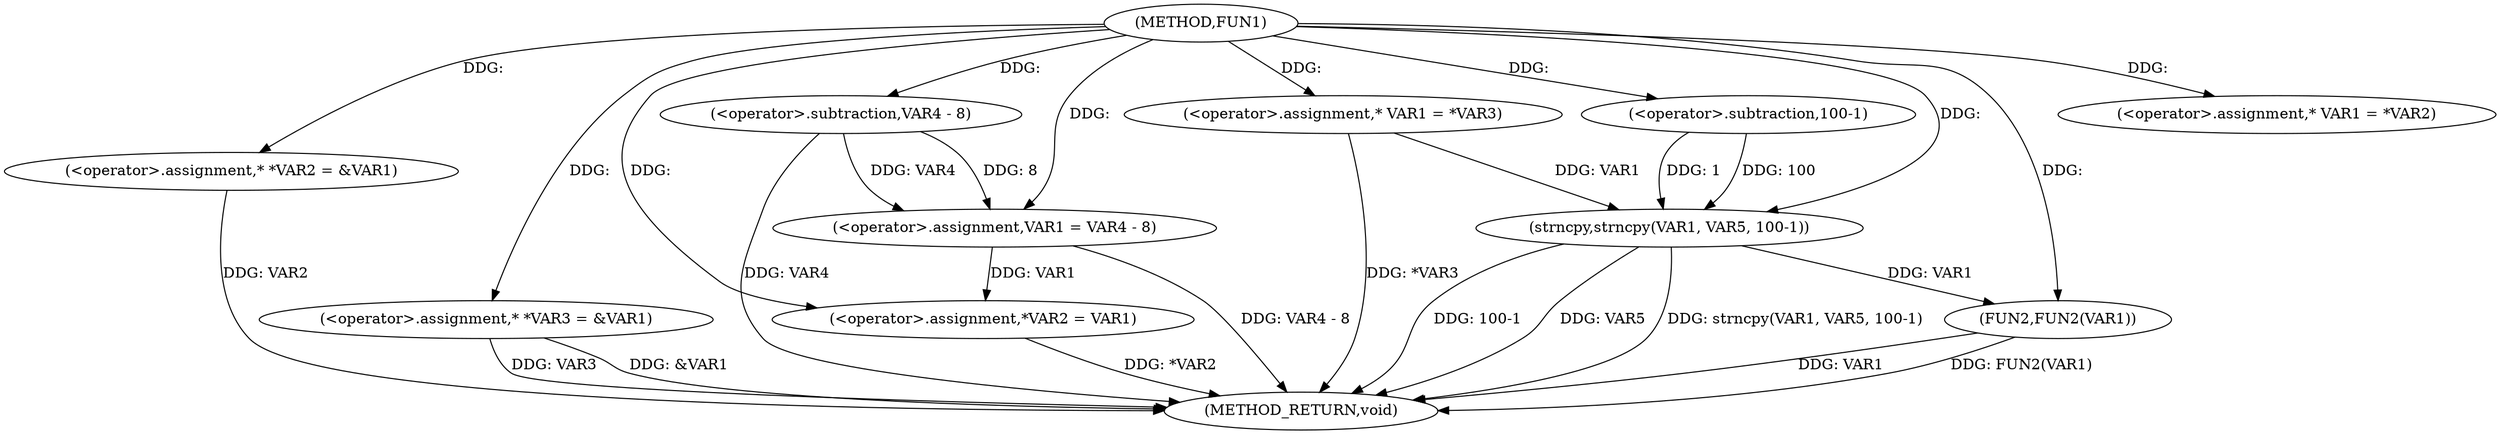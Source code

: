 digraph FUN1 {  
"1000100" [label = "(METHOD,FUN1)" ]
"1000145" [label = "(METHOD_RETURN,void)" ]
"1000104" [label = "(<operator>.assignment,* *VAR2 = &VAR1)" ]
"1000109" [label = "(<operator>.assignment,* *VAR3 = &VAR1)" ]
"1000116" [label = "(<operator>.assignment,* VAR1 = *VAR2)" ]
"1000120" [label = "(<operator>.assignment,VAR1 = VAR4 - 8)" ]
"1000122" [label = "(<operator>.subtraction,VAR4 - 8)" ]
"1000125" [label = "(<operator>.assignment,*VAR2 = VAR1)" ]
"1000131" [label = "(<operator>.assignment,* VAR1 = *VAR3)" ]
"1000137" [label = "(strncpy,strncpy(VAR1, VAR5, 100-1))" ]
"1000140" [label = "(<operator>.subtraction,100-1)" ]
"1000143" [label = "(FUN2,FUN2(VAR1))" ]
  "1000125" -> "1000145"  [ label = "DDG: *VAR2"] 
  "1000104" -> "1000145"  [ label = "DDG: VAR2"] 
  "1000137" -> "1000145"  [ label = "DDG: 100-1"] 
  "1000143" -> "1000145"  [ label = "DDG: VAR1"] 
  "1000131" -> "1000145"  [ label = "DDG: *VAR3"] 
  "1000122" -> "1000145"  [ label = "DDG: VAR4"] 
  "1000137" -> "1000145"  [ label = "DDG: VAR5"] 
  "1000109" -> "1000145"  [ label = "DDG: VAR3"] 
  "1000143" -> "1000145"  [ label = "DDG: FUN2(VAR1)"] 
  "1000120" -> "1000145"  [ label = "DDG: VAR4 - 8"] 
  "1000109" -> "1000145"  [ label = "DDG: &VAR1"] 
  "1000137" -> "1000145"  [ label = "DDG: strncpy(VAR1, VAR5, 100-1)"] 
  "1000100" -> "1000104"  [ label = "DDG: "] 
  "1000100" -> "1000109"  [ label = "DDG: "] 
  "1000100" -> "1000116"  [ label = "DDG: "] 
  "1000122" -> "1000120"  [ label = "DDG: VAR4"] 
  "1000122" -> "1000120"  [ label = "DDG: 8"] 
  "1000100" -> "1000120"  [ label = "DDG: "] 
  "1000100" -> "1000122"  [ label = "DDG: "] 
  "1000120" -> "1000125"  [ label = "DDG: VAR1"] 
  "1000100" -> "1000125"  [ label = "DDG: "] 
  "1000100" -> "1000131"  [ label = "DDG: "] 
  "1000131" -> "1000137"  [ label = "DDG: VAR1"] 
  "1000100" -> "1000137"  [ label = "DDG: "] 
  "1000140" -> "1000137"  [ label = "DDG: 100"] 
  "1000140" -> "1000137"  [ label = "DDG: 1"] 
  "1000100" -> "1000140"  [ label = "DDG: "] 
  "1000137" -> "1000143"  [ label = "DDG: VAR1"] 
  "1000100" -> "1000143"  [ label = "DDG: "] 
}

